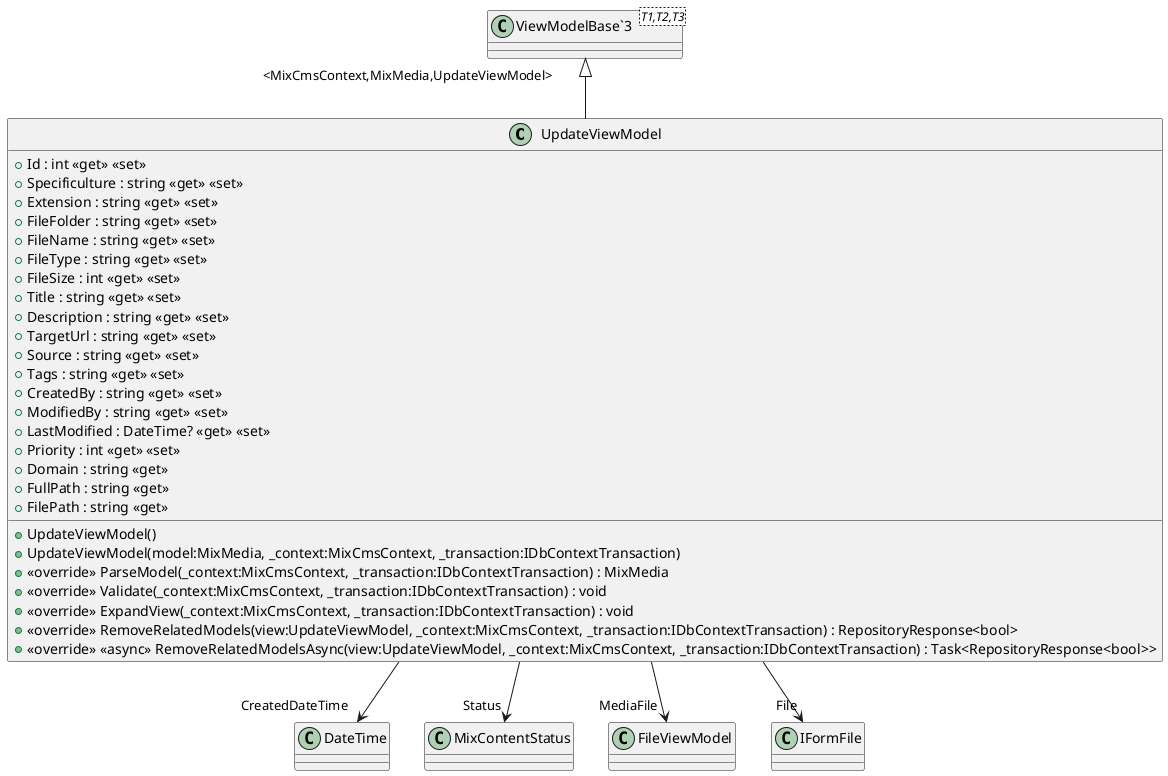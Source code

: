@startuml
class UpdateViewModel {
    + Id : int <<get>> <<set>>
    + Specificulture : string <<get>> <<set>>
    + Extension : string <<get>> <<set>>
    + FileFolder : string <<get>> <<set>>
    + FileName : string <<get>> <<set>>
    + FileType : string <<get>> <<set>>
    + FileSize : int <<get>> <<set>>
    + Title : string <<get>> <<set>>
    + Description : string <<get>> <<set>>
    + TargetUrl : string <<get>> <<set>>
    + Source : string <<get>> <<set>>
    + Tags : string <<get>> <<set>>
    + CreatedBy : string <<get>> <<set>>
    + ModifiedBy : string <<get>> <<set>>
    + LastModified : DateTime? <<get>> <<set>>
    + Priority : int <<get>> <<set>>
    + Domain : string <<get>>
    + FullPath : string <<get>>
    + FilePath : string <<get>>
    + UpdateViewModel()
    + UpdateViewModel(model:MixMedia, _context:MixCmsContext, _transaction:IDbContextTransaction)
    + <<override>> ParseModel(_context:MixCmsContext, _transaction:IDbContextTransaction) : MixMedia
    + <<override>> Validate(_context:MixCmsContext, _transaction:IDbContextTransaction) : void
    + <<override>> ExpandView(_context:MixCmsContext, _transaction:IDbContextTransaction) : void
    + <<override>> RemoveRelatedModels(view:UpdateViewModel, _context:MixCmsContext, _transaction:IDbContextTransaction) : RepositoryResponse<bool>
    + <<override>> <<async>> RemoveRelatedModelsAsync(view:UpdateViewModel, _context:MixCmsContext, _transaction:IDbContextTransaction) : Task<RepositoryResponse<bool>>
}
class "ViewModelBase`3"<T1,T2,T3> {
}
"ViewModelBase`3" "<MixCmsContext,MixMedia,UpdateViewModel>" <|-- UpdateViewModel
UpdateViewModel --> "CreatedDateTime" DateTime
UpdateViewModel --> "Status" MixContentStatus
UpdateViewModel --> "MediaFile" FileViewModel
UpdateViewModel --> "File" IFormFile
@enduml
